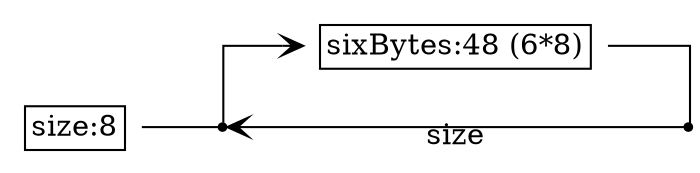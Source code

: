 digraph G {
  rankdir = LR;
  graph [splines=ortho];
  node [shape=plaintext];
  edge [arrowhead=vee];

  n0 [label=<
    <TABLE BORDER="0" CELLBORDER="1" CELLSPACING="0" TOOLTIP="Foo" HREF="#">
      <TR><TD>size:8</TD></TR>
    </TABLE>
  >];
  n1 [shape=point];
  n2 [label=<
    <TABLE BORDER="0" CELLBORDER="1" CELLSPACING="0" TOOLTIP="Foo.sixBytes" HREF="#">
      <TR><TD>sixBytes:48 (6*8)</TD></TR>
    </TABLE>
  >];
  n3 [shape=point];

  n0 -> n1 [arrowhead=none];
  n3 -> n1 [label="size", tooltip="p => conversions.U8.toZ(p)", href="#"];
  n1 -> n2;
  n2 -> n3 [arrowhead=none];
}
